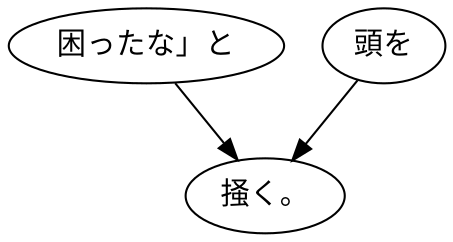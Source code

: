 digraph graph3007 {
	node0 [label="困ったな」と"];
	node1 [label="頭を"];
	node2 [label="掻く。"];
	node0 -> node2;
	node1 -> node2;
}

